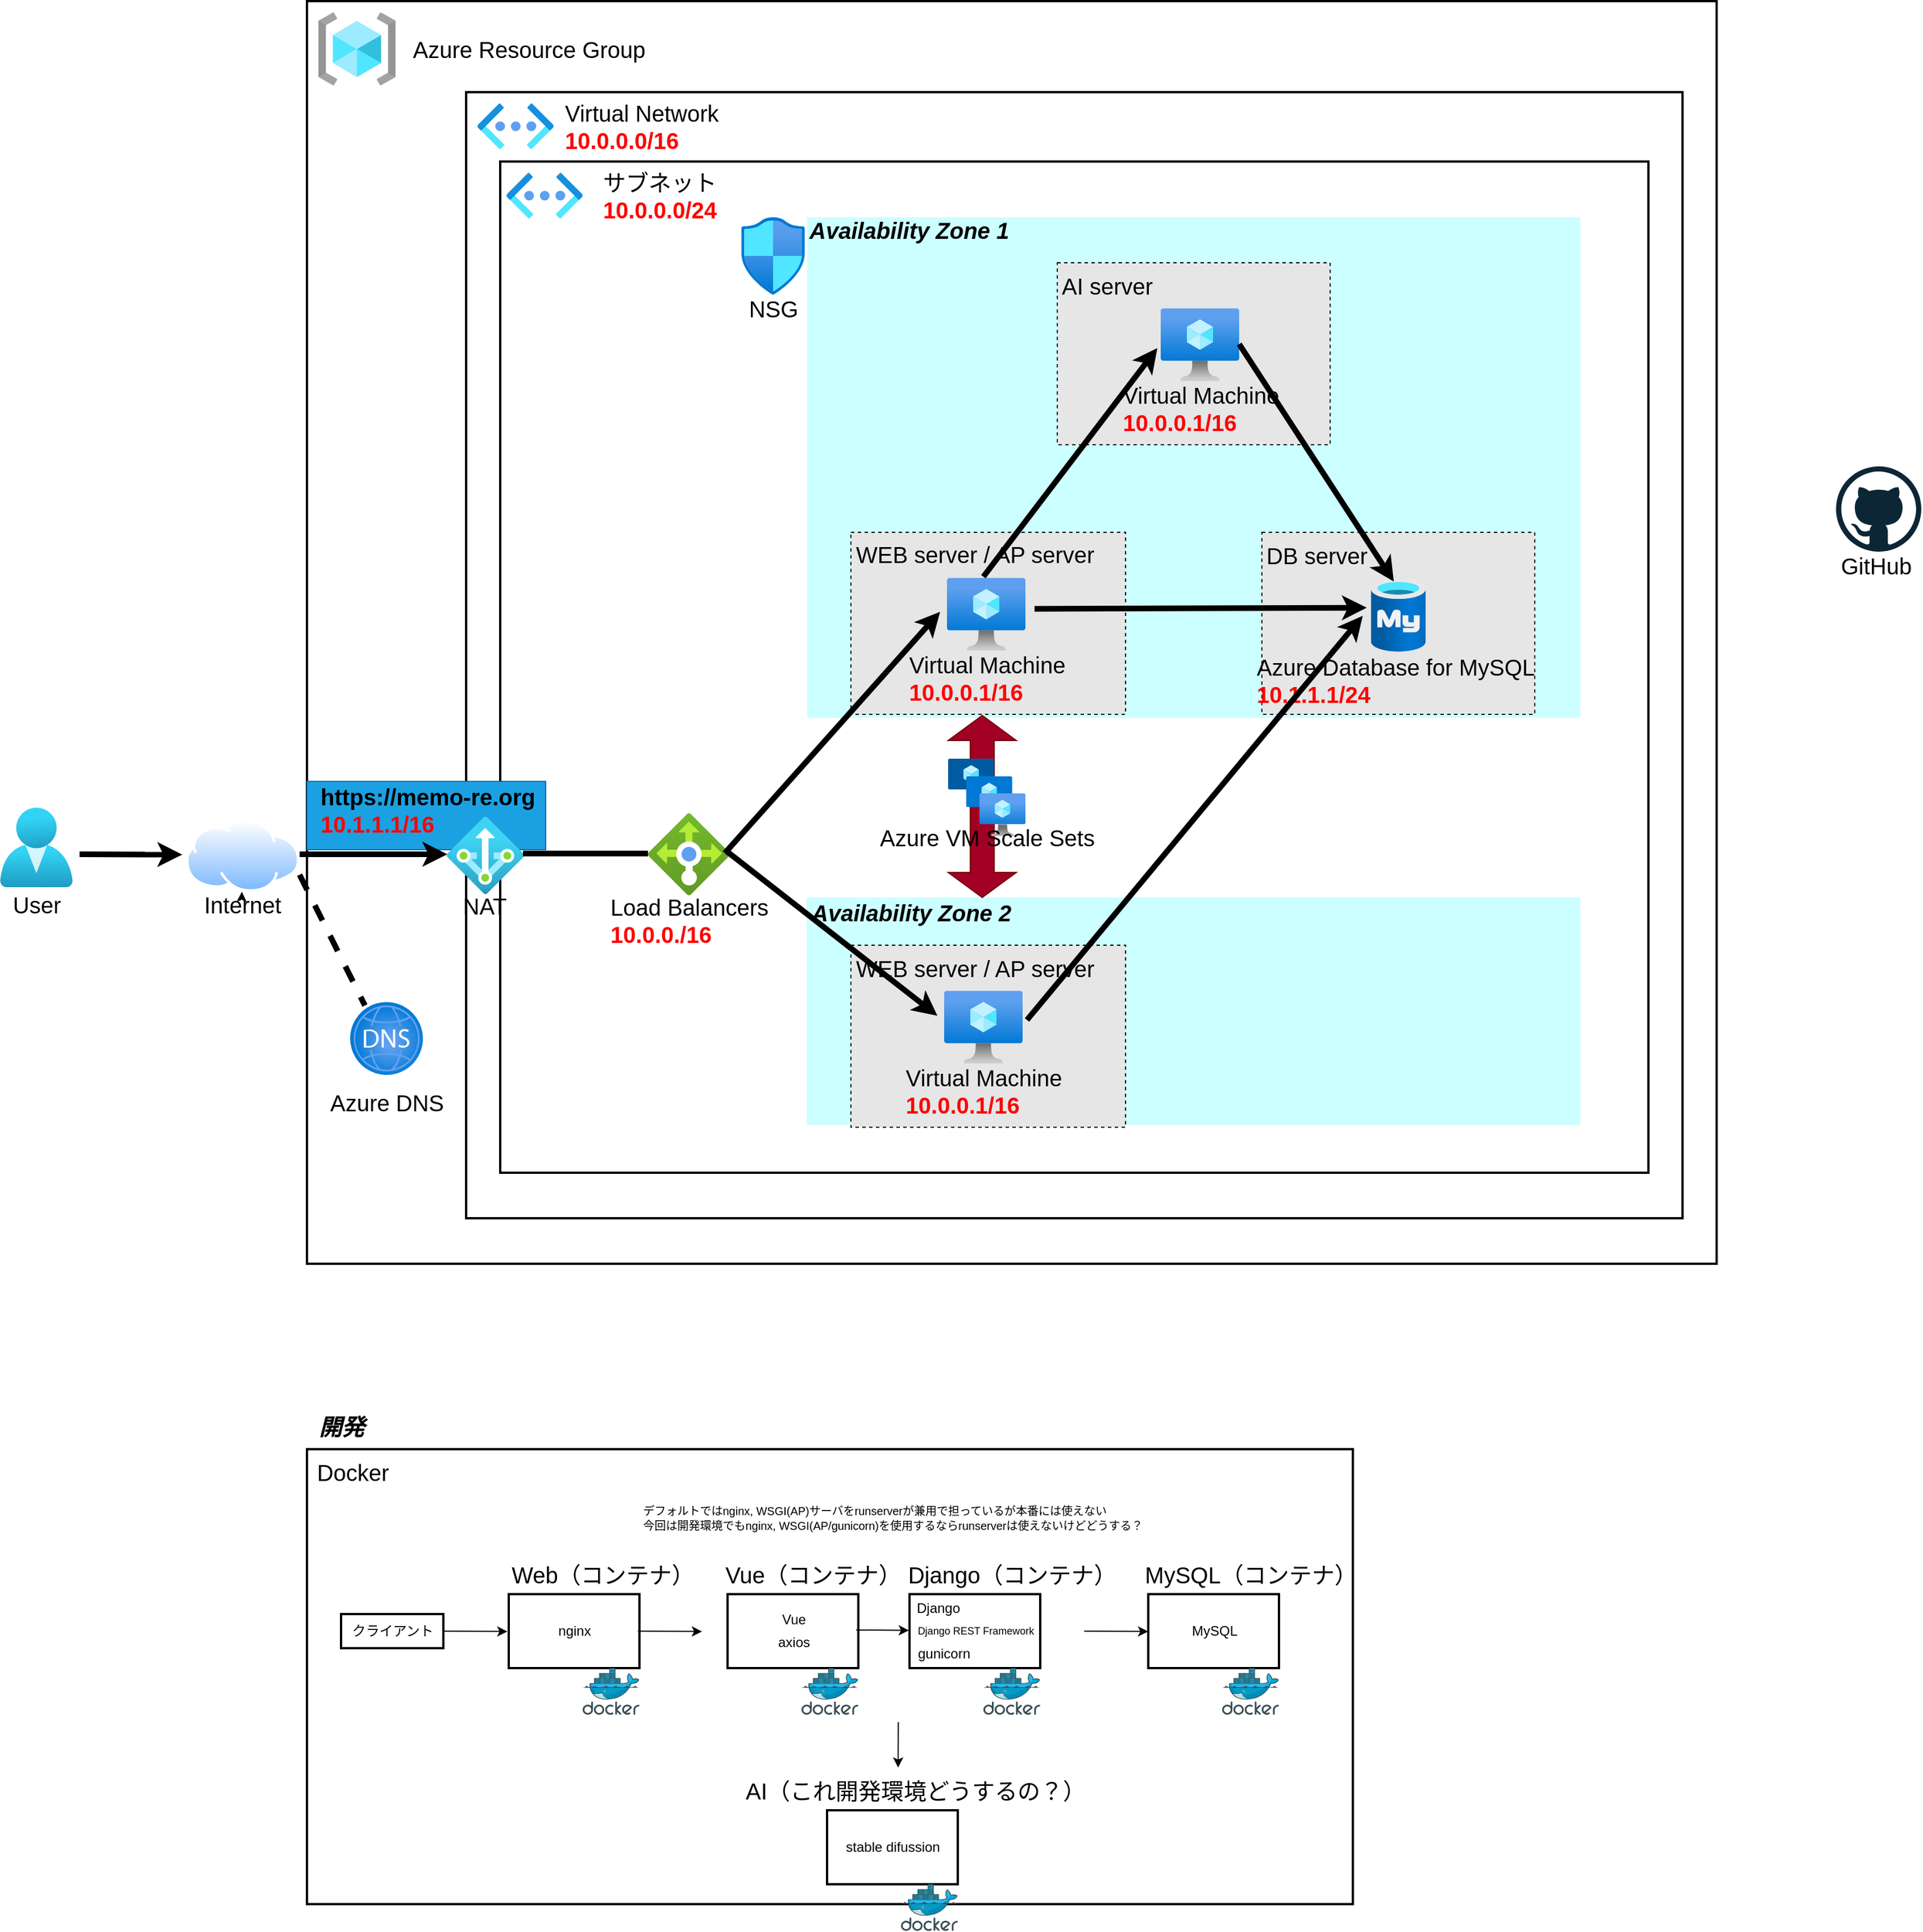 <mxfile>
    <diagram id="kJbQA4a85P1hIJM8U_XL" name="ページ1">
        <mxGraphModel dx="4318" dy="1975" grid="1" gridSize="10" guides="1" tooltips="1" connect="1" arrows="1" fold="1" page="1" pageScale="1" pageWidth="1600" pageHeight="900" background="#FFFFFF" math="0" shadow="0">
            <root>
                <mxCell id="0"/>
                <mxCell id="1" parent="0"/>
                <mxCell id="117" value="" style="rounded=0;whiteSpace=wrap;html=1;fontSize=12;fontColor=#000000;strokeColor=#000000;strokeWidth=2;fillColor=none;" parent="1" vertex="1">
                    <mxGeometry y="10" width="1240" height="1110" as="geometry"/>
                </mxCell>
                <mxCell id="26" value="" style="rounded=0;whiteSpace=wrap;html=1;fontSize=12;fontColor=#000000;strokeColor=#000000;strokeWidth=2;fillColor=none;" parent="1" vertex="1">
                    <mxGeometry x="140" y="90" width="1070" height="990" as="geometry"/>
                </mxCell>
                <mxCell id="125" value="" style="rounded=0;whiteSpace=wrap;html=1;fontSize=12;fontColor=#000000;strokeColor=#000000;strokeWidth=2;fillColor=none;" parent="1" vertex="1">
                    <mxGeometry x="170" y="151" width="1010" height="889" as="geometry"/>
                </mxCell>
                <mxCell id="161" value="" style="rounded=0;whiteSpace=wrap;html=1;fontSize=12;fontColor=#ffffff;fillColor=#CCFFFF;strokeColor=none;" parent="1" vertex="1">
                    <mxGeometry x="440" y="200" width="680" height="440" as="geometry"/>
                </mxCell>
                <mxCell id="179" value="" style="rounded=0;whiteSpace=wrap;html=1;fontSize=12;fontColor=#FF0000;fillColor=#E6E6E6;dashed=1;strokeColor=#000000;strokeWidth=1;" parent="1" vertex="1">
                    <mxGeometry x="478.5" y="477" width="241.5" height="160" as="geometry"/>
                </mxCell>
                <mxCell id="178" value="" style="rounded=0;whiteSpace=wrap;html=1;fontSize=12;fontColor=#FF0000;fillColor=#E6E6E6;dashed=1;strokeColor=#000000;strokeWidth=1;" parent="1" vertex="1">
                    <mxGeometry x="840" y="477" width="240" height="160" as="geometry"/>
                </mxCell>
                <mxCell id="170" value="" style="rounded=0;whiteSpace=wrap;html=1;fontSize=12;fontColor=#ffffff;fillColor=#CCFFFF;strokeColor=none;" parent="1" vertex="1">
                    <mxGeometry x="439.5" y="798" width="680.5" height="200" as="geometry"/>
                </mxCell>
                <mxCell id="177" value="" style="rounded=0;whiteSpace=wrap;html=1;fontSize=12;fontColor=#FF0000;fillColor=#E6E6E6;dashed=1;strokeColor=#000000;strokeWidth=1;" parent="1" vertex="1">
                    <mxGeometry x="478.5" y="840" width="241.5" height="160" as="geometry"/>
                </mxCell>
                <mxCell id="151" value="" style="rounded=0;whiteSpace=wrap;html=1;fontSize=12;fontColor=#ffffff;fillColor=#1ba1e2;strokeColor=#006EAF;" parent="1" vertex="1">
                    <mxGeometry y="696" width="210" height="60" as="geometry"/>
                </mxCell>
                <mxCell id="22" value="" style="endArrow=classic;html=1;fontSize=12;fontColor=#000000;strokeColor=#000000;entryX=-0.01;entryY=0.505;entryDx=0;entryDy=0;entryPerimeter=0;jumpSize=6;spacing=2;strokeWidth=5;" parent="1" edge="1">
                    <mxGeometry width="50" height="50" relative="1" as="geometry">
                        <mxPoint x="-200" y="760" as="sourcePoint"/>
                        <mxPoint x="-109.65" y="760.325" as="targetPoint"/>
                    </mxGeometry>
                </mxCell>
                <mxCell id="29" value="" style="rounded=0;whiteSpace=wrap;html=1;fontSize=12;fontColor=#000000;strokeColor=#000000;strokeWidth=2;fillColor=none;" parent="1" vertex="1">
                    <mxGeometry y="1283" width="920" height="400" as="geometry"/>
                </mxCell>
                <mxCell id="30" value="" style="verticalLabelPosition=bottom;verticalAlign=top;html=1;shape=mxgraph.basic.rect;fillColor2=none;strokeWidth=2;size=20;indent=5;fillColor=none;strokeColor=#000000;" parent="1" vertex="1">
                    <mxGeometry x="177.5" y="1410.5" width="115" height="65" as="geometry"/>
                </mxCell>
                <mxCell id="31" value="&lt;font color=&quot;#000000&quot;&gt;nginx&lt;/font&gt;" style="text;html=1;resizable=0;autosize=1;align=center;verticalAlign=middle;points=[];fillColor=none;strokeColor=none;rounded=0;" parent="1" vertex="1">
                    <mxGeometry x="215" y="1433" width="40" height="20" as="geometry"/>
                </mxCell>
                <mxCell id="32" value="&lt;font color=&quot;#000000&quot; style=&quot;font-size: 20px&quot;&gt;Web（コンテナ）&lt;/font&gt;" style="text;html=1;resizable=0;autosize=1;align=center;verticalAlign=middle;points=[];fillColor=none;strokeColor=none;rounded=0;" parent="1" vertex="1">
                    <mxGeometry x="170" y="1383" width="180" height="20" as="geometry"/>
                </mxCell>
                <mxCell id="33" value="&lt;font color=&quot;#000000&quot; style=&quot;font-size: 20px&quot;&gt;Vue（コンテナ）&lt;/font&gt;" style="text;html=1;resizable=0;autosize=1;align=center;verticalAlign=middle;points=[];fillColor=none;strokeColor=none;rounded=0;" parent="1" vertex="1">
                    <mxGeometry x="360" y="1383" width="170" height="20" as="geometry"/>
                </mxCell>
                <mxCell id="34" value="" style="verticalLabelPosition=bottom;verticalAlign=top;html=1;shape=mxgraph.basic.rect;fillColor2=none;strokeWidth=2;size=20;indent=5;fillColor=none;strokeColor=#000000;" parent="1" vertex="1">
                    <mxGeometry x="370" y="1410.5" width="115" height="65" as="geometry"/>
                </mxCell>
                <mxCell id="35" value="&lt;font color=&quot;#000000&quot;&gt;Vue&lt;/font&gt;" style="text;html=1;resizable=0;autosize=1;align=center;verticalAlign=middle;points=[];fillColor=none;strokeColor=none;rounded=0;" parent="1" vertex="1">
                    <mxGeometry x="407.5" y="1423" width="40" height="20" as="geometry"/>
                </mxCell>
                <mxCell id="36" value="&lt;font color=&quot;#000000&quot; style=&quot;font-size: 20px&quot;&gt;Django（コンテナ）&lt;/font&gt;" style="text;html=1;resizable=0;autosize=1;align=center;verticalAlign=middle;points=[];fillColor=none;strokeColor=none;rounded=0;" parent="1" vertex="1">
                    <mxGeometry x="520" y="1383" width="200" height="20" as="geometry"/>
                </mxCell>
                <mxCell id="37" value="" style="verticalLabelPosition=bottom;verticalAlign=top;html=1;shape=mxgraph.basic.rect;fillColor2=none;strokeWidth=2;size=20;indent=5;fillColor=none;strokeColor=#000000;" parent="1" vertex="1">
                    <mxGeometry x="530" y="1410.5" width="115" height="65" as="geometry"/>
                </mxCell>
                <mxCell id="38" value="&lt;font color=&quot;#000000&quot;&gt;Django&lt;/font&gt;" style="text;html=1;resizable=0;autosize=1;align=center;verticalAlign=middle;points=[];fillColor=none;strokeColor=none;rounded=0;" parent="1" vertex="1">
                    <mxGeometry x="530" y="1413" width="50" height="20" as="geometry"/>
                </mxCell>
                <mxCell id="39" value="&lt;font color=&quot;#000000&quot; style=&quot;font-size: 9px;&quot;&gt;Django REST Framework&lt;/font&gt;" style="text;html=1;resizable=0;autosize=1;align=center;verticalAlign=middle;points=[];fillColor=none;strokeColor=none;rounded=0;fontSize=9;" parent="1" vertex="1">
                    <mxGeometry x="527.5" y="1433" width="120" height="20" as="geometry"/>
                </mxCell>
                <mxCell id="40" value="&lt;font color=&quot;#000000&quot; style=&quot;font-size: 12px&quot;&gt;gunicorn&lt;/font&gt;" style="text;html=1;resizable=0;autosize=1;align=center;verticalAlign=middle;points=[];fillColor=none;strokeColor=none;rounded=0;fontSize=9;" parent="1" vertex="1">
                    <mxGeometry x="530" y="1453" width="60" height="20" as="geometry"/>
                </mxCell>
                <mxCell id="41" value="&lt;font color=&quot;#000000&quot;&gt;axios&lt;/font&gt;" style="text;html=1;resizable=0;autosize=1;align=center;verticalAlign=middle;points=[];fillColor=none;strokeColor=none;rounded=0;" parent="1" vertex="1">
                    <mxGeometry x="407.5" y="1443" width="40" height="20" as="geometry"/>
                </mxCell>
                <mxCell id="42" value="&lt;font color=&quot;#000000&quot;&gt;&lt;span style=&quot;font-size: 20px&quot;&gt;MySQL（コンテナ）&lt;/span&gt;&lt;/font&gt;" style="text;html=1;resizable=0;autosize=1;align=center;verticalAlign=middle;points=[];fillColor=none;strokeColor=none;rounded=0;" parent="1" vertex="1">
                    <mxGeometry x="730" y="1383" width="200" height="20" as="geometry"/>
                </mxCell>
                <mxCell id="43" value="" style="verticalLabelPosition=bottom;verticalAlign=top;html=1;shape=mxgraph.basic.rect;fillColor2=none;strokeWidth=2;size=20;indent=5;fillColor=none;strokeColor=#000000;" parent="1" vertex="1">
                    <mxGeometry x="740" y="1410.5" width="115" height="65" as="geometry"/>
                </mxCell>
                <mxCell id="44" value="&lt;font color=&quot;#000000&quot;&gt;MySQL&lt;/font&gt;" style="text;html=1;resizable=0;autosize=1;align=center;verticalAlign=middle;points=[];fillColor=none;strokeColor=none;rounded=0;" parent="1" vertex="1">
                    <mxGeometry x="767.5" y="1433" width="60" height="20" as="geometry"/>
                </mxCell>
                <mxCell id="47" value="クライアント" style="text;html=1;resizable=0;autosize=1;align=center;verticalAlign=middle;points=[];fillColor=none;strokeColor=none;rounded=0;fontSize=12;fontColor=#000000;" parent="1" vertex="1">
                    <mxGeometry x="30" y="1433" width="90" height="20" as="geometry"/>
                </mxCell>
                <mxCell id="48" value="" style="rounded=0;whiteSpace=wrap;html=1;fontSize=12;fontColor=#000000;strokeColor=#000000;strokeWidth=2;fillColor=none;" parent="1" vertex="1">
                    <mxGeometry x="30" y="1428" width="90" height="30" as="geometry"/>
                </mxCell>
                <mxCell id="49" value="" style="endArrow=classic;html=1;fontSize=12;fontColor=#000000;strokeColor=#000000;exitX=1;exitY=0.5;exitDx=0;exitDy=0;entryX=-0.01;entryY=0.505;entryDx=0;entryDy=0;entryPerimeter=0;" parent="1" source="48" target="30" edge="1">
                    <mxGeometry width="50" height="50" relative="1" as="geometry">
                        <mxPoint x="140" y="1442.17" as="sourcePoint"/>
                        <mxPoint x="180" y="1442" as="targetPoint"/>
                    </mxGeometry>
                </mxCell>
                <mxCell id="50" value="" style="endArrow=classic;html=1;fontSize=12;fontColor=#000000;strokeColor=#000000;exitX=1;exitY=0.5;exitDx=0;exitDy=0;entryX=-0.01;entryY=0.505;entryDx=0;entryDy=0;entryPerimeter=0;" parent="1" edge="1">
                    <mxGeometry width="50" height="50" relative="1" as="geometry">
                        <mxPoint x="291.15" y="1443" as="sourcePoint"/>
                        <mxPoint x="347.5" y="1443.325" as="targetPoint"/>
                    </mxGeometry>
                </mxCell>
                <mxCell id="51" value="" style="endArrow=classic;html=1;fontSize=12;fontColor=#000000;strokeColor=#000000;exitX=1;exitY=0.5;exitDx=0;exitDy=0;entryX=-0.01;entryY=0.505;entryDx=0;entryDy=0;entryPerimeter=0;" parent="1" edge="1">
                    <mxGeometry width="50" height="50" relative="1" as="geometry">
                        <mxPoint x="683.65" y="1443" as="sourcePoint"/>
                        <mxPoint x="740" y="1443.325" as="targetPoint"/>
                    </mxGeometry>
                </mxCell>
                <mxCell id="52" value="&lt;font color=&quot;#000000&quot; style=&quot;font-size: 20px&quot;&gt;&lt;b&gt;&lt;i&gt;開発&lt;/i&gt;&lt;/b&gt;&lt;/font&gt;" style="text;html=1;resizable=0;autosize=1;align=center;verticalAlign=middle;points=[];fillColor=none;strokeColor=none;rounded=0;" parent="1" vertex="1">
                    <mxGeometry y="1253" width="60" height="20" as="geometry"/>
                </mxCell>
                <mxCell id="61" value="&lt;font color=&quot;#000000&quot; style=&quot;font-size: 20px&quot;&gt;Docker&lt;/font&gt;" style="text;html=1;resizable=0;autosize=1;align=center;verticalAlign=middle;points=[];fillColor=none;strokeColor=none;rounded=0;" parent="1" vertex="1">
                    <mxGeometry y="1293" width="80" height="20" as="geometry"/>
                </mxCell>
                <mxCell id="63" value="" style="sketch=0;aspect=fixed;html=1;points=[];align=center;image;fontSize=12;image=img/lib/mscae/Docker.svg;fontColor=#000000;strokeColor=#000000;strokeWidth=2;fillColor=none;" parent="1" vertex="1">
                    <mxGeometry x="242.5" y="1475.5" width="50" height="41" as="geometry"/>
                </mxCell>
                <mxCell id="64" value="" style="sketch=0;aspect=fixed;html=1;points=[];align=center;image;fontSize=12;image=img/lib/mscae/Docker.svg;fontColor=#000000;strokeColor=#000000;strokeWidth=2;fillColor=none;" parent="1" vertex="1">
                    <mxGeometry x="805" y="1475.5" width="50" height="41" as="geometry"/>
                </mxCell>
                <mxCell id="65" value="" style="sketch=0;aspect=fixed;html=1;points=[];align=center;image;fontSize=12;image=img/lib/mscae/Docker.svg;fontColor=#000000;strokeColor=#000000;strokeWidth=2;fillColor=none;" parent="1" vertex="1">
                    <mxGeometry x="435" y="1475.5" width="50" height="41" as="geometry"/>
                </mxCell>
                <mxCell id="66" value="" style="sketch=0;aspect=fixed;html=1;points=[];align=center;image;fontSize=12;image=img/lib/mscae/Docker.svg;fontColor=#000000;strokeColor=#000000;strokeWidth=2;fillColor=none;" parent="1" vertex="1">
                    <mxGeometry x="595" y="1475.5" width="50" height="41" as="geometry"/>
                </mxCell>
                <mxCell id="67" value="&lt;font color=&quot;#000000&quot;&gt;stable difussion&lt;/font&gt;" style="text;html=1;resizable=0;autosize=1;align=center;verticalAlign=middle;points=[];fillColor=none;strokeColor=none;rounded=0;" parent="1" vertex="1">
                    <mxGeometry x="465" y="1623" width="100" height="20" as="geometry"/>
                </mxCell>
                <mxCell id="68" value="" style="verticalLabelPosition=bottom;verticalAlign=top;html=1;shape=mxgraph.basic.rect;fillColor2=none;strokeWidth=2;size=20;indent=5;fillColor=none;strokeColor=#000000;" parent="1" vertex="1">
                    <mxGeometry x="457.5" y="1600.5" width="115" height="65" as="geometry"/>
                </mxCell>
                <mxCell id="69" value="&lt;font color=&quot;#000000&quot; style=&quot;font-size: 20px&quot;&gt;AI（これ開発環境どうするの？）&lt;/font&gt;" style="text;html=1;resizable=0;autosize=1;align=center;verticalAlign=middle;points=[];fillColor=none;strokeColor=none;rounded=0;" parent="1" vertex="1">
                    <mxGeometry x="380" y="1573" width="310" height="20" as="geometry"/>
                </mxCell>
                <mxCell id="70" value="" style="endArrow=classic;html=1;fontSize=12;fontColor=#000000;strokeColor=#000000;exitX=1;exitY=0.5;exitDx=0;exitDy=0;" parent="1" edge="1">
                    <mxGeometry width="50" height="50" relative="1" as="geometry">
                        <mxPoint x="520.15" y="1523" as="sourcePoint"/>
                        <mxPoint x="520" y="1563" as="targetPoint"/>
                    </mxGeometry>
                </mxCell>
                <mxCell id="71" value="" style="sketch=0;aspect=fixed;html=1;points=[];align=center;image;fontSize=12;image=img/lib/mscae/Docker.svg;fontColor=#000000;strokeColor=#000000;strokeWidth=2;fillColor=none;" parent="1" vertex="1">
                    <mxGeometry x="522.5" y="1665.5" width="50" height="41" as="geometry"/>
                </mxCell>
                <mxCell id="72" value="" style="endArrow=classic;html=1;fontSize=12;fontColor=#000000;strokeColor=#000000;entryX=-0.01;entryY=0.505;entryDx=0;entryDy=0;entryPerimeter=0;" parent="1" edge="1">
                    <mxGeometry width="50" height="50" relative="1" as="geometry">
                        <mxPoint x="483.15" y="1442" as="sourcePoint"/>
                        <mxPoint x="529.5" y="1442.325" as="targetPoint"/>
                    </mxGeometry>
                </mxCell>
                <mxCell id="74" value="&lt;div style=&quot;text-align: left&quot;&gt;&lt;span style=&quot;font-size: 10px ; color: rgb(0 , 0 , 0)&quot;&gt;デフォルトではnginx, WSGI(AP)サーバをrunserverが兼用で担っているが本番には使えない&lt;/span&gt;&lt;/div&gt;&lt;font color=&quot;#000000&quot; style=&quot;font-size: 10px&quot;&gt;&lt;div style=&quot;text-align: left&quot;&gt;&lt;span&gt;今回は開発環境でもnginx, WSGI(AP/gunicorn)を使用するならrunserverは使えないけどどうする？&lt;/span&gt;&lt;/div&gt;&lt;/font&gt;" style="text;html=1;resizable=0;autosize=1;align=center;verticalAlign=middle;points=[];fillColor=none;strokeColor=none;rounded=0;" parent="1" vertex="1">
                    <mxGeometry x="285" y="1323" width="460" height="40" as="geometry"/>
                </mxCell>
                <mxCell id="114" value="" style="group" parent="1" vertex="1" connectable="0">
                    <mxGeometry x="-270" y="719" width="64" height="95" as="geometry"/>
                </mxCell>
                <mxCell id="106" value="" style="aspect=fixed;html=1;points=[];align=center;image;fontSize=12;image=img/lib/azure2/identity/Users.svg;" parent="114" vertex="1">
                    <mxGeometry width="64" height="70" as="geometry"/>
                </mxCell>
                <mxCell id="108" value="&lt;font color=&quot;#000000&quot; style=&quot;font-size: 20px&quot;&gt;User&lt;/font&gt;" style="text;html=1;resizable=0;autosize=1;align=center;verticalAlign=middle;points=[];fillColor=none;strokeColor=none;rounded=0;" parent="114" vertex="1">
                    <mxGeometry x="2" y="75" width="60" height="20" as="geometry"/>
                </mxCell>
                <mxCell id="119" value="" style="group" parent="1" vertex="1" connectable="0">
                    <mxGeometry x="10" y="20" width="295" height="64" as="geometry"/>
                </mxCell>
                <mxCell id="53" value="&lt;font color=&quot;#000000&quot; style=&quot;font-size: 20px&quot;&gt;Azure Resource Group&lt;/font&gt;" style="text;html=1;resizable=0;autosize=1;align=center;verticalAlign=middle;points=[];fillColor=none;strokeColor=none;rounded=0;" parent="119" vertex="1">
                    <mxGeometry x="75" y="22" width="220" height="20" as="geometry"/>
                </mxCell>
                <mxCell id="112" value="" style="aspect=fixed;html=1;points=[];align=center;image;fontSize=12;image=img/lib/azure2/general/Resource_Groups.svg;" parent="119" vertex="1">
                    <mxGeometry width="68" height="64" as="geometry"/>
                </mxCell>
                <mxCell id="124" value="" style="group" parent="1" vertex="1" connectable="0">
                    <mxGeometry x="150" y="100" width="225" height="40" as="geometry"/>
                </mxCell>
                <mxCell id="103" value="" style="aspect=fixed;html=1;points=[];align=center;image;fontSize=12;image=img/lib/azure2/networking/Virtual_Networks_Classic.svg;" parent="124" vertex="1">
                    <mxGeometry width="67" height="40" as="geometry"/>
                </mxCell>
                <mxCell id="121" value="&lt;span style=&quot;font-size: 20px&quot;&gt;&lt;font color=&quot;#000000&quot;&gt;Virtual Network&lt;/font&gt;&lt;br&gt;&lt;div&gt;&lt;font color=&quot;#ff0000&quot;&gt;&lt;b&gt;10.0.0.0/16&lt;/b&gt;&lt;/font&gt;&lt;/div&gt;&lt;/span&gt;" style="text;html=1;resizable=0;autosize=1;align=left;verticalAlign=middle;points=[];fillColor=none;strokeColor=none;rounded=0;" parent="124" vertex="1">
                    <mxGeometry x="75" width="150" height="40" as="geometry"/>
                </mxCell>
                <mxCell id="135" value="" style="group" parent="1" vertex="1" connectable="0">
                    <mxGeometry x="-106.5" y="730" width="100" height="84" as="geometry"/>
                </mxCell>
                <mxCell id="130" value="" style="aspect=fixed;perimeter=ellipsePerimeter;html=1;align=center;shadow=0;dashed=0;spacingTop=3;image;image=img/lib/active_directory/internet_cloud.svg;fontColor=#FF0000;" parent="135" vertex="1">
                    <mxGeometry width="100" height="63" as="geometry"/>
                </mxCell>
                <mxCell id="131" value="&lt;font color=&quot;#000000&quot; style=&quot;font-size: 20px&quot;&gt;Internet&lt;/font&gt;" style="text;html=1;resizable=0;autosize=1;align=center;verticalAlign=middle;points=[];fillColor=none;strokeColor=none;rounded=0;" parent="135" vertex="1">
                    <mxGeometry x="9" y="64" width="80" height="20" as="geometry"/>
                </mxCell>
                <mxCell id="132" value="" style="edgeStyle=none;html=1;fontColor=#FF0000;" parent="135" source="131" target="130" edge="1">
                    <mxGeometry relative="1" as="geometry"/>
                </mxCell>
                <mxCell id="142" value="" style="group" parent="1" vertex="1" connectable="0">
                    <mxGeometry x="10" y="890" width="120" height="98" as="geometry"/>
                </mxCell>
                <mxCell id="105" value="" style="aspect=fixed;html=1;points=[];align=center;image;fontSize=12;image=img/lib/azure2/networking/DNS_Zones.svg;" parent="142" vertex="1">
                    <mxGeometry x="28" width="64" height="64" as="geometry"/>
                </mxCell>
                <mxCell id="141" value="&lt;font color=&quot;#000000&quot; style=&quot;font-size: 20px&quot;&gt;Azure DNS&lt;/font&gt;" style="text;html=1;resizable=0;autosize=1;align=center;verticalAlign=middle;points=[];fillColor=none;strokeColor=none;rounded=0;" parent="142" vertex="1">
                    <mxGeometry y="78" width="120" height="20" as="geometry"/>
                </mxCell>
                <mxCell id="143" value="" style="endArrow=classic;html=1;fontSize=12;fontColor=#000000;strokeColor=#000000;jumpSize=6;spacing=2;strokeWidth=5;" parent="1" edge="1">
                    <mxGeometry width="50" height="50" relative="1" as="geometry">
                        <mxPoint x="-6.5" y="760" as="sourcePoint"/>
                        <mxPoint x="123.5" y="760" as="targetPoint"/>
                    </mxGeometry>
                </mxCell>
                <mxCell id="145" value="" style="endArrow=none;dashed=1;html=1;fontSize=12;fontColor=#FF0000;strokeWidth=5;jumpSize=6;strokeColor=#000000;" parent="1" edge="1">
                    <mxGeometry width="50" height="50" relative="1" as="geometry">
                        <mxPoint x="-6.5" y="778" as="sourcePoint"/>
                        <mxPoint x="51" y="893" as="targetPoint"/>
                    </mxGeometry>
                </mxCell>
                <mxCell id="148" value="" style="group" parent="1" vertex="1" connectable="0">
                    <mxGeometry x="522.5" y="517" width="150" height="108" as="geometry"/>
                </mxCell>
                <mxCell id="98" value="" style="aspect=fixed;html=1;points=[];align=center;image;fontSize=12;image=img/lib/azure2/compute/Virtual_Machine.svg;" parent="148" vertex="1">
                    <mxGeometry x="40.5" width="69" height="64" as="geometry"/>
                </mxCell>
                <mxCell id="128" value="&lt;div style=&quot;text-align: left&quot;&gt;&lt;span style=&quot;font-size: 20px ; color: rgb(0 , 0 , 0)&quot;&gt;Virtual Machine&lt;/span&gt;&lt;/div&gt;&lt;font style=&quot;font-size: 20px&quot; color=&quot;#ff0000&quot;&gt;&lt;div style=&quot;text-align: left&quot;&gt;&lt;span&gt;&lt;b&gt;10.0.0.1/16&lt;/b&gt;&lt;/span&gt;&lt;/div&gt;&lt;/font&gt;" style="text;html=1;resizable=0;autosize=1;align=center;verticalAlign=middle;points=[];fillColor=none;strokeColor=none;rounded=0;" parent="148" vertex="1">
                    <mxGeometry y="68" width="150" height="40" as="geometry"/>
                </mxCell>
                <mxCell id="150" value="&lt;font style=&quot;font-size: 20px&quot;&gt;&lt;font color=&quot;#000000&quot;&gt;&lt;b&gt;https://memo-re.org&lt;/b&gt;&lt;/font&gt;&lt;br&gt;&lt;b&gt;&lt;font color=&quot;#ff0000&quot;&gt;10.1.1.1/16&lt;/font&gt;&lt;/b&gt;&lt;/font&gt;" style="text;html=1;resizable=0;autosize=1;align=left;verticalAlign=middle;points=[];fillColor=none;strokeColor=none;rounded=0;" parent="1" vertex="1">
                    <mxGeometry x="10" y="701" width="200" height="40" as="geometry"/>
                </mxCell>
                <mxCell id="158" value="" style="group" parent="1" vertex="1" connectable="0">
                    <mxGeometry x="123" y="727" width="68" height="88" as="geometry"/>
                </mxCell>
                <mxCell id="104" value="" style="aspect=fixed;html=1;points=[];align=center;image;fontSize=12;image=img/lib/azure2/networking/NAT.svg;" parent="158" vertex="1">
                    <mxGeometry width="68" height="68" as="geometry"/>
                </mxCell>
                <mxCell id="154" value="&lt;font color=&quot;#000000&quot; style=&quot;font-size: 20px&quot;&gt;NAT&lt;/font&gt;" style="text;html=1;resizable=0;autosize=1;align=center;verticalAlign=middle;points=[];fillColor=none;strokeColor=none;rounded=0;" parent="158" vertex="1">
                    <mxGeometry x="8" y="68" width="50" height="20" as="geometry"/>
                </mxCell>
                <mxCell id="155" value="" style="edgeStyle=none;jumpSize=6;html=1;fontSize=12;fontColor=#FF0000;strokeColor=#000000;strokeWidth=5;" parent="158" source="154" target="104" edge="1">
                    <mxGeometry relative="1" as="geometry"/>
                </mxCell>
                <mxCell id="149" value="" style="endArrow=none;html=1;fontSize=12;fontColor=#FF0000;strokeColor=#000000;strokeWidth=5;jumpSize=6;" parent="1" edge="1">
                    <mxGeometry width="50" height="50" relative="1" as="geometry">
                        <mxPoint x="190" y="759.41" as="sourcePoint"/>
                        <mxPoint x="300" y="759.41" as="targetPoint"/>
                    </mxGeometry>
                </mxCell>
                <mxCell id="160" value="" style="group" parent="1" vertex="1" connectable="0">
                    <mxGeometry x="261" y="724" width="150" height="114" as="geometry"/>
                </mxCell>
                <mxCell id="107" value="" style="aspect=fixed;html=1;points=[];align=center;image;fontSize=12;image=img/lib/azure2/networking/Load_Balancers.svg;" parent="160" vertex="1">
                    <mxGeometry x="39" width="72" height="72" as="geometry"/>
                </mxCell>
                <mxCell id="126" value="&lt;div style=&quot;text-align: left&quot;&gt;&lt;span style=&quot;font-size: 20px ; color: rgb(0 , 0 , 0)&quot;&gt;Load Balancers&lt;/span&gt;&lt;/div&gt;&lt;font style=&quot;font-size: 20px&quot; color=&quot;#ff0000&quot;&gt;&lt;div style=&quot;text-align: left&quot;&gt;&lt;b&gt;10.0.0./16&lt;/b&gt;&lt;/div&gt;&lt;/font&gt;" style="text;html=1;resizable=0;autosize=1;align=center;verticalAlign=middle;points=[];fillColor=none;strokeColor=none;rounded=0;" parent="160" vertex="1">
                    <mxGeometry y="74" width="150" height="40" as="geometry"/>
                </mxCell>
                <mxCell id="162" value="" style="group" parent="1" vertex="1" connectable="0">
                    <mxGeometry x="520" y="880" width="150" height="108" as="geometry"/>
                </mxCell>
                <mxCell id="163" value="" style="aspect=fixed;html=1;points=[];align=center;image;fontSize=12;image=img/lib/azure2/compute/Virtual_Machine.svg;" parent="162" vertex="1">
                    <mxGeometry x="40.5" width="69" height="64" as="geometry"/>
                </mxCell>
                <mxCell id="164" value="&lt;div style=&quot;text-align: left&quot;&gt;&lt;span style=&quot;font-size: 20px ; color: rgb(0 , 0 , 0)&quot;&gt;Virtual Machine&lt;/span&gt;&lt;/div&gt;&lt;font style=&quot;font-size: 20px&quot; color=&quot;#ff0000&quot;&gt;&lt;div style=&quot;text-align: left&quot;&gt;&lt;span&gt;&lt;b&gt;10.0.0.1/16&lt;/b&gt;&lt;/span&gt;&lt;/div&gt;&lt;/font&gt;" style="text;html=1;resizable=0;autosize=1;align=center;verticalAlign=middle;points=[];fillColor=none;strokeColor=none;rounded=0;" parent="162" vertex="1">
                    <mxGeometry y="68" width="150" height="40" as="geometry"/>
                </mxCell>
                <mxCell id="172" value="" style="group" parent="1" vertex="1" connectable="0">
                    <mxGeometry x="175.5" y="161" width="194.5" height="40" as="geometry"/>
                </mxCell>
                <mxCell id="102" value="" style="aspect=fixed;html=1;points=[];align=center;image;fontSize=12;image=img/lib/azure2/networking/Virtual_Networks_Classic.svg;" parent="172" vertex="1">
                    <mxGeometry width="67" height="40" as="geometry"/>
                </mxCell>
                <mxCell id="171" value="&lt;div style=&quot;text-align: left&quot;&gt;&lt;span style=&quot;font-size: 20px ; color: rgb(0 , 0 , 0)&quot;&gt;サブネット&lt;/span&gt;&lt;/div&gt;&lt;font style=&quot;font-size: 20px&quot; color=&quot;#ff0000&quot;&gt;&lt;div style=&quot;text-align: left&quot;&gt;&lt;b&gt;10.0.0.0/24&lt;/b&gt;&lt;/div&gt;&lt;/font&gt;" style="text;html=1;resizable=0;autosize=1;align=center;verticalAlign=middle;points=[];fillColor=none;strokeColor=none;rounded=0;" parent="172" vertex="1">
                    <mxGeometry x="74.5" width="120" height="40" as="geometry"/>
                </mxCell>
                <mxCell id="181" value="" style="group" parent="1" vertex="1" connectable="0">
                    <mxGeometry x="830" y="518" width="260" height="109" as="geometry"/>
                </mxCell>
                <mxCell id="100" value="" style="aspect=fixed;html=1;points=[];align=center;image;fontSize=12;image=img/lib/azure2/databases/Azure_Database_MySQL_Server.svg;" parent="181" vertex="1">
                    <mxGeometry x="106" width="48" height="64" as="geometry"/>
                </mxCell>
                <mxCell id="166" value="&lt;div style=&quot;text-align: left&quot;&gt;&lt;span style=&quot;font-size: 20px ; color: rgb(0 , 0 , 0)&quot;&gt;Azure Database for MySQL&amp;nbsp;&lt;/span&gt;&lt;/div&gt;&lt;font style=&quot;font-size: 20px&quot; color=&quot;#ff0000&quot;&gt;&lt;div style=&quot;text-align: left&quot;&gt;&lt;b&gt;10.1.1.1/24&lt;/b&gt;&lt;/div&gt;&lt;/font&gt;" style="text;html=1;resizable=0;autosize=1;align=center;verticalAlign=middle;points=[];fillColor=none;strokeColor=none;rounded=0;" parent="181" vertex="1">
                    <mxGeometry y="69" width="260" height="40" as="geometry"/>
                </mxCell>
                <mxCell id="182" value="&lt;font color=&quot;#000000&quot; style=&quot;font-size: 20px&quot;&gt;DB server&lt;/font&gt;" style="text;html=1;resizable=0;autosize=1;align=left;verticalAlign=middle;points=[];fillColor=none;strokeColor=none;rounded=0;" parent="1" vertex="1">
                    <mxGeometry x="842" y="487" width="100" height="20" as="geometry"/>
                </mxCell>
                <mxCell id="183" value="&lt;font color=&quot;#000000&quot;&gt;&lt;span style=&quot;font-size: 20px&quot;&gt;WEB server / AP server&lt;/span&gt;&lt;/font&gt;" style="text;html=1;resizable=0;autosize=1;align=left;verticalAlign=middle;points=[];fillColor=none;strokeColor=none;rounded=0;" parent="1" vertex="1">
                    <mxGeometry x="480.5" y="486" width="230" height="20" as="geometry"/>
                </mxCell>
                <mxCell id="184" value="&lt;font color=&quot;#000000&quot;&gt;&lt;span style=&quot;font-size: 20px&quot;&gt;WEB server / AP server&lt;/span&gt;&lt;/font&gt;" style="text;html=1;resizable=0;autosize=1;align=left;verticalAlign=middle;points=[];fillColor=none;strokeColor=none;rounded=0;" parent="1" vertex="1">
                    <mxGeometry x="481" y="850" width="230" height="20" as="geometry"/>
                </mxCell>
                <mxCell id="185" value="" style="endArrow=classic;html=1;fontSize=12;fontColor=#000000;strokeColor=#000000;entryX=-0.088;entryY=0.466;entryDx=0;entryDy=0;jumpSize=6;spacing=2;strokeWidth=5;entryPerimeter=0;exitX=0.938;exitY=0.487;exitDx=0;exitDy=0;exitPerimeter=0;" parent="1" source="107" target="98" edge="1">
                    <mxGeometry width="50" height="50" relative="1" as="geometry">
                        <mxPoint x="350" y="454.91" as="sourcePoint"/>
                        <mxPoint x="440.35" y="455.235" as="targetPoint"/>
                    </mxGeometry>
                </mxCell>
                <mxCell id="187" value="" style="endArrow=classic;html=1;fontSize=12;fontColor=#000000;strokeColor=#000000;entryX=-0.086;entryY=0.374;entryDx=0;entryDy=0;jumpSize=6;spacing=2;strokeWidth=5;entryPerimeter=0;" parent="1" edge="1">
                    <mxGeometry width="50" height="50" relative="1" as="geometry">
                        <mxPoint x="370" y="758" as="sourcePoint"/>
                        <mxPoint x="554.566" y="901.936" as="targetPoint"/>
                    </mxGeometry>
                </mxCell>
                <mxCell id="188" value="" style="endArrow=classic;html=1;fontSize=12;fontColor=#000000;strokeColor=#000000;entryX=-0.078;entryY=0.395;entryDx=0;entryDy=0;jumpSize=6;spacing=2;strokeWidth=5;entryPerimeter=0;exitX=0.938;exitY=0.487;exitDx=0;exitDy=0;exitPerimeter=0;" parent="1" target="100" edge="1">
                    <mxGeometry width="50" height="50" relative="1" as="geometry">
                        <mxPoint x="639.996" y="544.244" as="sourcePoint"/>
                        <mxPoint x="829.388" y="376.004" as="targetPoint"/>
                    </mxGeometry>
                </mxCell>
                <mxCell id="189" value="" style="endArrow=classic;html=1;fontSize=12;fontColor=#000000;strokeColor=#000000;entryX=-0.152;entryY=0.506;entryDx=0;entryDy=0;jumpSize=6;spacing=2;strokeWidth=5;entryPerimeter=0;exitX=1.056;exitY=0.401;exitDx=0;exitDy=0;exitPerimeter=0;" parent="1" source="163" target="100" edge="1">
                    <mxGeometry width="50" height="50" relative="1" as="geometry">
                        <mxPoint x="629.996" y="628.124" as="sourcePoint"/>
                        <mxPoint x="819.388" y="459.884" as="targetPoint"/>
                    </mxGeometry>
                </mxCell>
                <mxCell id="191" value="&lt;font color=&quot;#000000&quot; style=&quot;font-size: 20px&quot;&gt;&lt;b&gt;&lt;i&gt;Availability Zone 1&lt;/i&gt;&lt;/b&gt;&lt;/font&gt;" style="text;html=1;resizable=0;autosize=1;align=left;verticalAlign=middle;points=[];fillColor=none;strokeColor=none;rounded=0;" parent="1" vertex="1">
                    <mxGeometry x="440" y="201" width="190" height="20" as="geometry"/>
                </mxCell>
                <mxCell id="194" value="" style="group" parent="1" vertex="1" connectable="0">
                    <mxGeometry x="1340" y="419" width="80" height="97" as="geometry"/>
                </mxCell>
                <mxCell id="101" value="" style="dashed=0;outlineConnect=0;html=1;align=center;labelPosition=center;verticalLabelPosition=bottom;verticalAlign=top;shape=mxgraph.weblogos.github" parent="194" vertex="1">
                    <mxGeometry x="5" width="75" height="75" as="geometry"/>
                </mxCell>
                <mxCell id="193" value="&lt;font color=&quot;#000000&quot; style=&quot;font-size: 20px&quot;&gt;GitHub&lt;/font&gt;" style="text;html=1;resizable=0;autosize=1;align=center;verticalAlign=middle;points=[];fillColor=none;strokeColor=none;rounded=0;" parent="194" vertex="1">
                    <mxGeometry y="77" width="80" height="20" as="geometry"/>
                </mxCell>
                <mxCell id="192" value="&lt;font color=&quot;#000000&quot; style=&quot;font-size: 20px&quot;&gt;&lt;b&gt;&lt;i&gt;Availability Zone 2&lt;/i&gt;&lt;/b&gt;&lt;/font&gt;" style="text;html=1;resizable=0;autosize=1;align=left;verticalAlign=middle;points=[];fillColor=none;strokeColor=none;rounded=0;" parent="1" vertex="1">
                    <mxGeometry x="442" y="801" width="190" height="20" as="geometry"/>
                </mxCell>
                <mxCell id="201" value="" style="rounded=0;whiteSpace=wrap;html=1;fontSize=12;fontColor=#FF0000;fillColor=#E6E6E6;dashed=1;strokeColor=#000000;strokeWidth=1;" parent="1" vertex="1">
                    <mxGeometry x="660" y="240" width="240" height="160" as="geometry"/>
                </mxCell>
                <mxCell id="205" value="&lt;font color=&quot;#000000&quot; style=&quot;font-size: 20px&quot;&gt;AI server&lt;/font&gt;" style="text;html=1;resizable=0;autosize=1;align=left;verticalAlign=middle;points=[];fillColor=none;strokeColor=none;rounded=0;" parent="1" vertex="1">
                    <mxGeometry x="662" y="250" width="100" height="20" as="geometry"/>
                </mxCell>
                <mxCell id="206" value="" style="group" parent="1" vertex="1" connectable="0">
                    <mxGeometry x="710.5" y="280" width="150" height="108" as="geometry"/>
                </mxCell>
                <mxCell id="207" value="" style="aspect=fixed;html=1;points=[];align=center;image;fontSize=12;image=img/lib/azure2/compute/Virtual_Machine.svg;" parent="206" vertex="1">
                    <mxGeometry x="40.5" width="69" height="64" as="geometry"/>
                </mxCell>
                <mxCell id="208" value="&lt;div style=&quot;text-align: left&quot;&gt;&lt;span style=&quot;font-size: 20px ; color: rgb(0 , 0 , 0)&quot;&gt;Virtual Machine&lt;/span&gt;&lt;/div&gt;&lt;font style=&quot;font-size: 20px&quot; color=&quot;#ff0000&quot;&gt;&lt;div style=&quot;text-align: left&quot;&gt;&lt;span&gt;&lt;b&gt;10.0.0.1/16&lt;/b&gt;&lt;/span&gt;&lt;/div&gt;&lt;/font&gt;" style="text;html=1;resizable=0;autosize=1;align=center;verticalAlign=middle;points=[];fillColor=none;strokeColor=none;rounded=0;" parent="206" vertex="1">
                    <mxGeometry y="68" width="150" height="40" as="geometry"/>
                </mxCell>
                <mxCell id="209" value="" style="endArrow=classic;html=1;fontSize=12;fontColor=#000000;strokeColor=#000000;jumpSize=6;spacing=2;strokeWidth=5;exitX=0.938;exitY=0.487;exitDx=0;exitDy=0;exitPerimeter=0;entryX=-0.043;entryY=0.547;entryDx=0;entryDy=0;entryPerimeter=0;" parent="1" target="207" edge="1">
                    <mxGeometry width="50" height="50" relative="1" as="geometry">
                        <mxPoint x="594.996" y="516.004" as="sourcePoint"/>
                        <mxPoint x="716.89" y="393.76" as="targetPoint"/>
                    </mxGeometry>
                </mxCell>
                <mxCell id="210" value="" style="endArrow=classic;html=1;fontSize=12;fontColor=#000000;strokeColor=#000000;jumpSize=6;spacing=2;strokeWidth=5;exitX=0.938;exitY=0.487;exitDx=0;exitDy=0;exitPerimeter=0;entryX=0.417;entryY=0.036;entryDx=0;entryDy=0;entryPerimeter=0;" parent="1" target="100" edge="1">
                    <mxGeometry width="50" height="50" relative="1" as="geometry">
                        <mxPoint x="819.996" y="311.494" as="sourcePoint"/>
                        <mxPoint x="973.033" y="110.498" as="targetPoint"/>
                    </mxGeometry>
                </mxCell>
                <mxCell id="176" value="" style="html=1;shadow=0;dashed=0;align=center;verticalAlign=middle;shape=mxgraph.arrows2.twoWayArrow;dy=0.65;dx=22;fontSize=12;fontColor=#ffffff;fillColor=#a20025;direction=south;strokeColor=#6F0000;" parent="1" vertex="1">
                    <mxGeometry x="564" y="638" width="60" height="160" as="geometry"/>
                </mxCell>
                <mxCell id="211" value="" style="group" parent="1" vertex="1" connectable="0">
                    <mxGeometry x="498" y="676" width="200" height="79" as="geometry"/>
                </mxCell>
                <mxCell id="173" value="" style="aspect=fixed;html=1;points=[];align=center;image;fontSize=12;image=img/lib/azure2/compute/VM_Scale_Sets.svg;fontColor=#FF0000;fillColor=#CCFFFF;" parent="211" vertex="1">
                    <mxGeometry x="66" width="68" height="68" as="geometry"/>
                </mxCell>
                <mxCell id="174" value="&lt;font color=&quot;#000000&quot;&gt;&lt;span style=&quot;font-size: 20px&quot;&gt;Azure VM Scale Sets&lt;/span&gt;&lt;/font&gt;" style="text;html=1;resizable=0;autosize=1;align=center;verticalAlign=middle;points=[];fillColor=none;strokeColor=none;rounded=0;" parent="211" vertex="1">
                    <mxGeometry y="59" width="200" height="20" as="geometry"/>
                </mxCell>
                <mxCell id="214" value="" style="group" parent="1" vertex="1" connectable="0">
                    <mxGeometry x="380" y="200" width="60" height="90" as="geometry"/>
                </mxCell>
                <mxCell id="212" value="" style="aspect=fixed;html=1;points=[];align=center;image;fontSize=12;image=img/lib/azure2/networking/Network_Security_Groups.svg;" parent="214" vertex="1">
                    <mxGeometry x="2" width="56.0" height="68" as="geometry"/>
                </mxCell>
                <mxCell id="213" value="&lt;font color=&quot;#000000&quot; style=&quot;font-size: 20px&quot;&gt;NSG&lt;/font&gt;" style="text;html=1;resizable=0;autosize=1;align=center;verticalAlign=middle;points=[];fillColor=none;strokeColor=none;rounded=0;" parent="214" vertex="1">
                    <mxGeometry y="70" width="60" height="20" as="geometry"/>
                </mxCell>
            </root>
        </mxGraphModel>
    </diagram>
</mxfile>